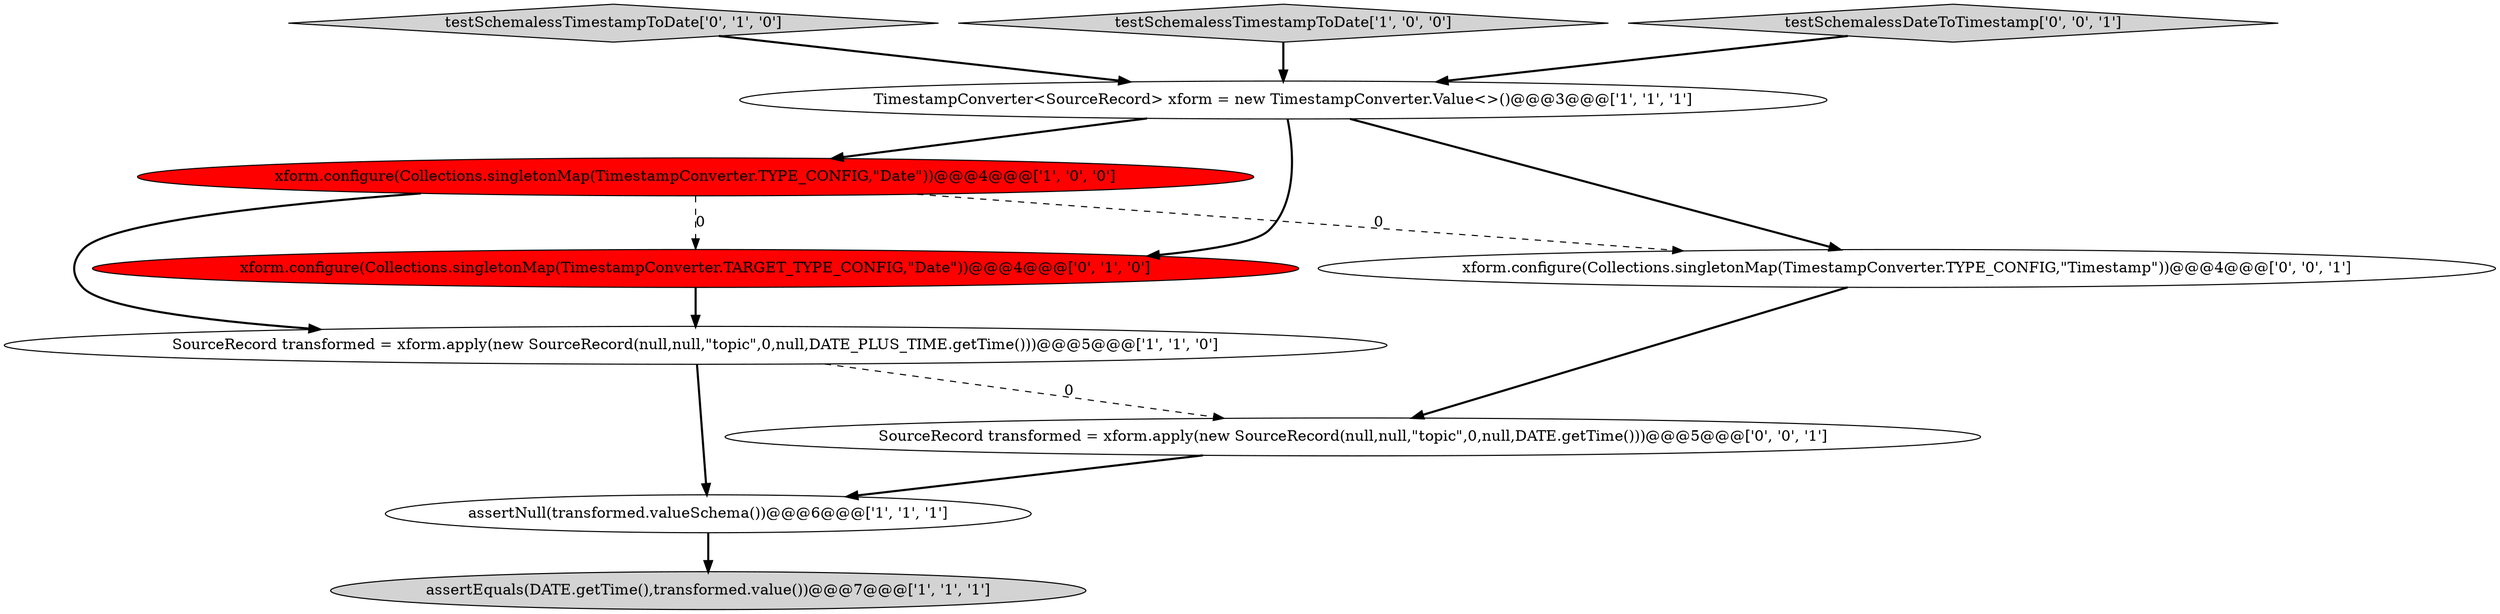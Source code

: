 digraph {
3 [style = filled, label = "SourceRecord transformed = xform.apply(new SourceRecord(null,null,\"topic\",0,null,DATE_PLUS_TIME.getTime()))@@@5@@@['1', '1', '0']", fillcolor = white, shape = ellipse image = "AAA0AAABBB1BBB"];
1 [style = filled, label = "assertNull(transformed.valueSchema())@@@6@@@['1', '1', '1']", fillcolor = white, shape = ellipse image = "AAA0AAABBB1BBB"];
5 [style = filled, label = "TimestampConverter<SourceRecord> xform = new TimestampConverter.Value<>()@@@3@@@['1', '1', '1']", fillcolor = white, shape = ellipse image = "AAA0AAABBB1BBB"];
7 [style = filled, label = "testSchemalessTimestampToDate['0', '1', '0']", fillcolor = lightgray, shape = diamond image = "AAA0AAABBB2BBB"];
0 [style = filled, label = "xform.configure(Collections.singletonMap(TimestampConverter.TYPE_CONFIG,\"Date\"))@@@4@@@['1', '0', '0']", fillcolor = red, shape = ellipse image = "AAA1AAABBB1BBB"];
8 [style = filled, label = "SourceRecord transformed = xform.apply(new SourceRecord(null,null,\"topic\",0,null,DATE.getTime()))@@@5@@@['0', '0', '1']", fillcolor = white, shape = ellipse image = "AAA0AAABBB3BBB"];
2 [style = filled, label = "testSchemalessTimestampToDate['1', '0', '0']", fillcolor = lightgray, shape = diamond image = "AAA0AAABBB1BBB"];
6 [style = filled, label = "xform.configure(Collections.singletonMap(TimestampConverter.TARGET_TYPE_CONFIG,\"Date\"))@@@4@@@['0', '1', '0']", fillcolor = red, shape = ellipse image = "AAA1AAABBB2BBB"];
10 [style = filled, label = "xform.configure(Collections.singletonMap(TimestampConverter.TYPE_CONFIG,\"Timestamp\"))@@@4@@@['0', '0', '1']", fillcolor = white, shape = ellipse image = "AAA0AAABBB3BBB"];
4 [style = filled, label = "assertEquals(DATE.getTime(),transformed.value())@@@7@@@['1', '1', '1']", fillcolor = lightgray, shape = ellipse image = "AAA0AAABBB1BBB"];
9 [style = filled, label = "testSchemalessDateToTimestamp['0', '0', '1']", fillcolor = lightgray, shape = diamond image = "AAA0AAABBB3BBB"];
9->5 [style = bold, label=""];
0->3 [style = bold, label=""];
8->1 [style = bold, label=""];
6->3 [style = bold, label=""];
5->10 [style = bold, label=""];
3->8 [style = dashed, label="0"];
1->4 [style = bold, label=""];
7->5 [style = bold, label=""];
0->6 [style = dashed, label="0"];
5->6 [style = bold, label=""];
10->8 [style = bold, label=""];
3->1 [style = bold, label=""];
5->0 [style = bold, label=""];
0->10 [style = dashed, label="0"];
2->5 [style = bold, label=""];
}
